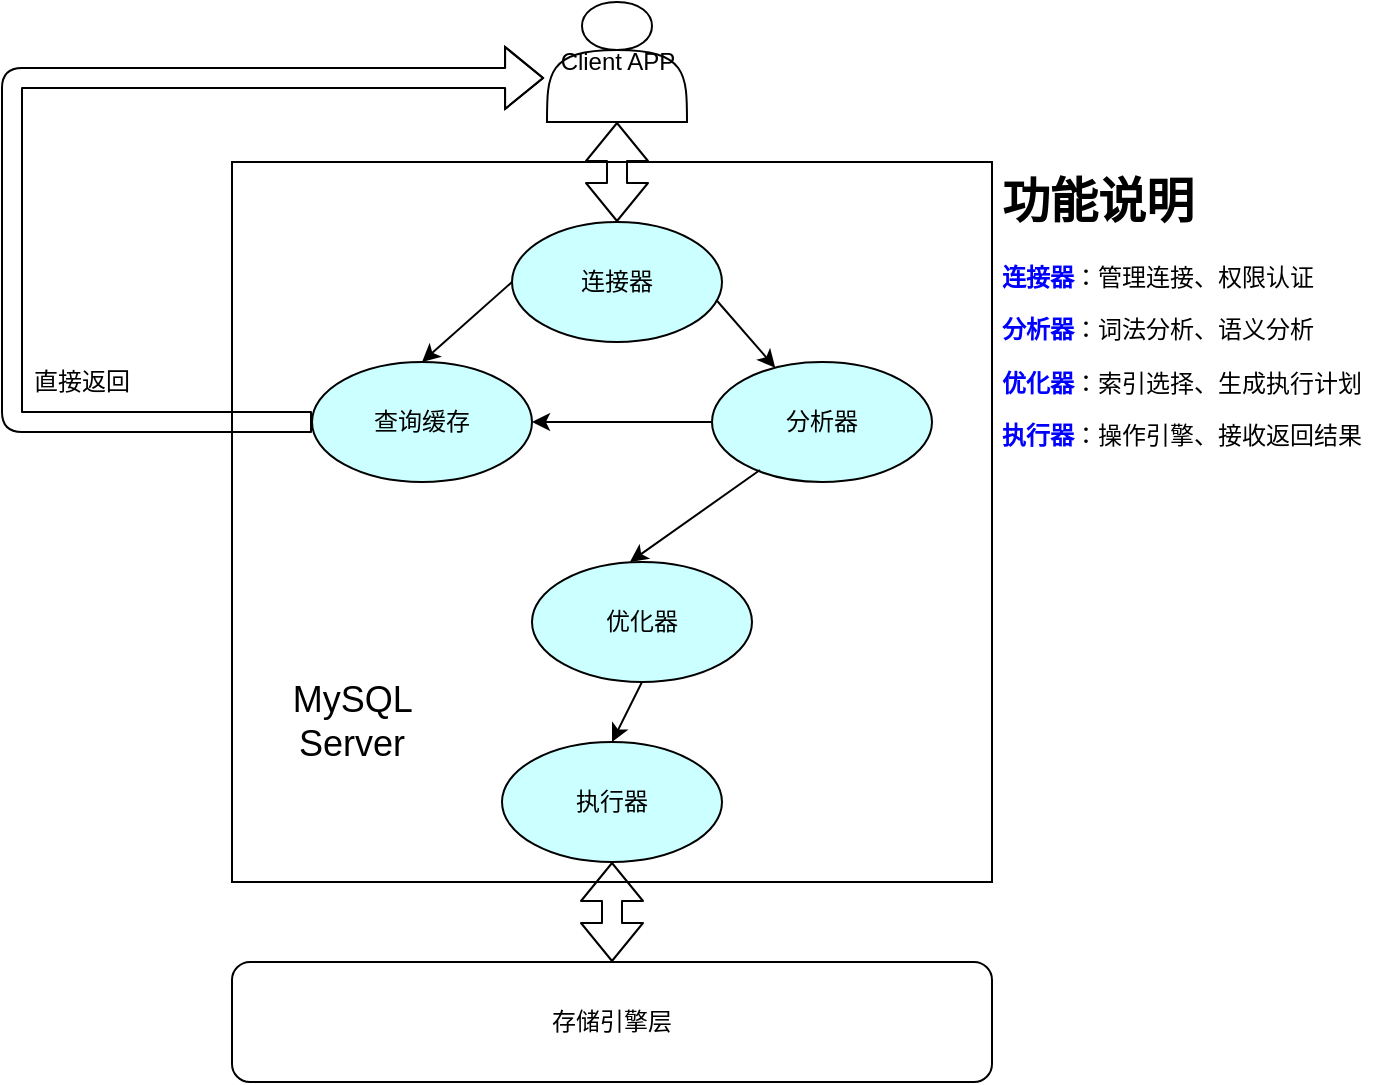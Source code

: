<mxfile version="12.8.1" type="github">
  <diagram id="z0kovIr-abivW7SxqLE8" name="第 1 页">
    <mxGraphModel dx="946" dy="542" grid="1" gridSize="10" guides="1" tooltips="1" connect="1" arrows="1" fold="1" page="1" pageScale="1" pageWidth="827" pageHeight="1169" math="0" shadow="0">
      <root>
        <mxCell id="0" />
        <mxCell id="1" parent="0" />
        <mxCell id="GsCrFjlHwyR1Xrc-frhc-1" value="" style="rounded=0;whiteSpace=wrap;html=1;" vertex="1" parent="1">
          <mxGeometry x="230" y="120" width="380" height="360" as="geometry" />
        </mxCell>
        <mxCell id="GsCrFjlHwyR1Xrc-frhc-2" value="连接器" style="ellipse;whiteSpace=wrap;html=1;fillColor=#CCFFFF;" vertex="1" parent="1">
          <mxGeometry x="370" y="150" width="105" height="60" as="geometry" />
        </mxCell>
        <mxCell id="GsCrFjlHwyR1Xrc-frhc-3" value="查询缓存" style="ellipse;whiteSpace=wrap;html=1;fillColor=#CCFFFF;" vertex="1" parent="1">
          <mxGeometry x="270" y="220" width="110" height="60" as="geometry" />
        </mxCell>
        <mxCell id="GsCrFjlHwyR1Xrc-frhc-23" style="edgeStyle=orthogonalEdgeStyle;rounded=0;orthogonalLoop=1;jettySize=auto;html=1;exitX=0;exitY=0.5;exitDx=0;exitDy=0;" edge="1" parent="1" source="GsCrFjlHwyR1Xrc-frhc-4" target="GsCrFjlHwyR1Xrc-frhc-3">
          <mxGeometry relative="1" as="geometry" />
        </mxCell>
        <mxCell id="GsCrFjlHwyR1Xrc-frhc-4" value="分析器" style="ellipse;whiteSpace=wrap;html=1;fillColor=#CCFFFF;" vertex="1" parent="1">
          <mxGeometry x="470" y="220" width="110" height="60" as="geometry" />
        </mxCell>
        <mxCell id="GsCrFjlHwyR1Xrc-frhc-5" value="优化器" style="ellipse;whiteSpace=wrap;html=1;fillColor=#CCFFFF;" vertex="1" parent="1">
          <mxGeometry x="380" y="320" width="110" height="60" as="geometry" />
        </mxCell>
        <mxCell id="GsCrFjlHwyR1Xrc-frhc-6" value="执行器" style="ellipse;whiteSpace=wrap;html=1;fillColor=#CCFFFF;" vertex="1" parent="1">
          <mxGeometry x="365" y="410" width="110" height="60" as="geometry" />
        </mxCell>
        <mxCell id="GsCrFjlHwyR1Xrc-frhc-8" value="" style="endArrow=classic;html=1;exitX=0.973;exitY=0.65;exitDx=0;exitDy=0;exitPerimeter=0;" edge="1" parent="1" source="GsCrFjlHwyR1Xrc-frhc-2" target="GsCrFjlHwyR1Xrc-frhc-4">
          <mxGeometry width="50" height="50" relative="1" as="geometry">
            <mxPoint x="390" y="310" as="sourcePoint" />
            <mxPoint x="440" y="260" as="targetPoint" />
          </mxGeometry>
        </mxCell>
        <mxCell id="GsCrFjlHwyR1Xrc-frhc-10" value="" style="endArrow=classic;html=1;entryX=0.445;entryY=0;entryDx=0;entryDy=0;entryPerimeter=0;exitX=0.218;exitY=0.9;exitDx=0;exitDy=0;exitPerimeter=0;" edge="1" parent="1" source="GsCrFjlHwyR1Xrc-frhc-4" target="GsCrFjlHwyR1Xrc-frhc-5">
          <mxGeometry width="50" height="50" relative="1" as="geometry">
            <mxPoint x="390" y="310" as="sourcePoint" />
            <mxPoint x="440" y="260" as="targetPoint" />
          </mxGeometry>
        </mxCell>
        <mxCell id="GsCrFjlHwyR1Xrc-frhc-11" value="" style="endArrow=classic;html=1;exitX=0.5;exitY=1;exitDx=0;exitDy=0;entryX=0.5;entryY=0;entryDx=0;entryDy=0;" edge="1" parent="1" source="GsCrFjlHwyR1Xrc-frhc-5" target="GsCrFjlHwyR1Xrc-frhc-6">
          <mxGeometry width="50" height="50" relative="1" as="geometry">
            <mxPoint x="390" y="310" as="sourcePoint" />
            <mxPoint x="440" y="260" as="targetPoint" />
          </mxGeometry>
        </mxCell>
        <mxCell id="GsCrFjlHwyR1Xrc-frhc-13" value="" style="endArrow=classic;html=1;exitX=0;exitY=0.5;exitDx=0;exitDy=0;entryX=0.5;entryY=0;entryDx=0;entryDy=0;" edge="1" parent="1" source="GsCrFjlHwyR1Xrc-frhc-2" target="GsCrFjlHwyR1Xrc-frhc-3">
          <mxGeometry width="50" height="50" relative="1" as="geometry">
            <mxPoint x="390" y="310" as="sourcePoint" />
            <mxPoint x="440" y="260" as="targetPoint" />
          </mxGeometry>
        </mxCell>
        <mxCell id="GsCrFjlHwyR1Xrc-frhc-14" value="Client APP" style="shape=actor;whiteSpace=wrap;html=1;" vertex="1" parent="1">
          <mxGeometry x="387.5" y="40" width="70" height="60" as="geometry" />
        </mxCell>
        <mxCell id="GsCrFjlHwyR1Xrc-frhc-15" value="存储引擎层" style="rounded=1;whiteSpace=wrap;html=1;" vertex="1" parent="1">
          <mxGeometry x="230" y="520" width="380" height="60" as="geometry" />
        </mxCell>
        <mxCell id="GsCrFjlHwyR1Xrc-frhc-16" value="&lt;font style=&quot;font-size: 18px&quot;&gt;MySQL Server&lt;/font&gt;" style="text;html=1;strokeColor=none;fillColor=none;align=center;verticalAlign=middle;whiteSpace=wrap;rounded=0;" vertex="1" parent="1">
          <mxGeometry x="270" y="390" width="40" height="20" as="geometry" />
        </mxCell>
        <mxCell id="GsCrFjlHwyR1Xrc-frhc-22" value="" style="shape=flexArrow;endArrow=classic;html=1;exitX=0;exitY=0.5;exitDx=0;exitDy=0;entryX=-0.021;entryY=0.633;entryDx=0;entryDy=0;entryPerimeter=0;" edge="1" parent="1" source="GsCrFjlHwyR1Xrc-frhc-3" target="GsCrFjlHwyR1Xrc-frhc-14">
          <mxGeometry width="50" height="50" relative="1" as="geometry">
            <mxPoint x="390" y="340" as="sourcePoint" />
            <mxPoint x="170" y="250" as="targetPoint" />
            <Array as="points">
              <mxPoint x="120" y="250" />
              <mxPoint x="120" y="78" />
            </Array>
          </mxGeometry>
        </mxCell>
        <mxCell id="GsCrFjlHwyR1Xrc-frhc-24" value="直接返回" style="text;html=1;strokeColor=none;fillColor=none;align=center;verticalAlign=middle;whiteSpace=wrap;rounded=0;" vertex="1" parent="1">
          <mxGeometry x="130" y="220" width="50" height="20" as="geometry" />
        </mxCell>
        <mxCell id="GsCrFjlHwyR1Xrc-frhc-25" value="&lt;h1&gt;功能说明&lt;/h1&gt;&lt;p&gt;&lt;b&gt;&lt;font color=&quot;#0000ff&quot;&gt;连接器&lt;/font&gt;&lt;/b&gt;：管理连接、权限认证&lt;/p&gt;&lt;p&gt;&lt;b&gt;&lt;font color=&quot;#0000ff&quot;&gt;分析器&lt;/font&gt;&lt;/b&gt;：词法分析、语义分析&lt;/p&gt;&lt;p&gt;&lt;b&gt;&lt;font color=&quot;#0000ff&quot;&gt;优化器&lt;/font&gt;&lt;/b&gt;：索引选择、生成执行计划&lt;/p&gt;&lt;p&gt;&lt;b&gt;&lt;font color=&quot;#0000ff&quot;&gt;执行器&lt;/font&gt;&lt;/b&gt;：操作引擎、接收返回结果&lt;/p&gt;" style="text;html=1;strokeColor=none;fillColor=none;spacing=5;spacingTop=-20;whiteSpace=wrap;overflow=hidden;rounded=0;" vertex="1" parent="1">
          <mxGeometry x="610" y="120" width="190" height="160" as="geometry" />
        </mxCell>
        <mxCell id="GsCrFjlHwyR1Xrc-frhc-26" value="" style="shape=flexArrow;endArrow=classic;startArrow=classic;html=1;exitX=0.5;exitY=0;exitDx=0;exitDy=0;" edge="1" parent="1" source="GsCrFjlHwyR1Xrc-frhc-15">
          <mxGeometry width="50" height="50" relative="1" as="geometry">
            <mxPoint x="390" y="340" as="sourcePoint" />
            <mxPoint x="420" y="470" as="targetPoint" />
          </mxGeometry>
        </mxCell>
        <mxCell id="GsCrFjlHwyR1Xrc-frhc-27" value="" style="shape=flexArrow;endArrow=classic;startArrow=classic;html=1;entryX=0.5;entryY=1;entryDx=0;entryDy=0;exitX=0.5;exitY=0;exitDx=0;exitDy=0;" edge="1" parent="1" source="GsCrFjlHwyR1Xrc-frhc-2" target="GsCrFjlHwyR1Xrc-frhc-14">
          <mxGeometry width="50" height="50" relative="1" as="geometry">
            <mxPoint x="390" y="340" as="sourcePoint" />
            <mxPoint x="440" y="290" as="targetPoint" />
          </mxGeometry>
        </mxCell>
      </root>
    </mxGraphModel>
  </diagram>
</mxfile>
